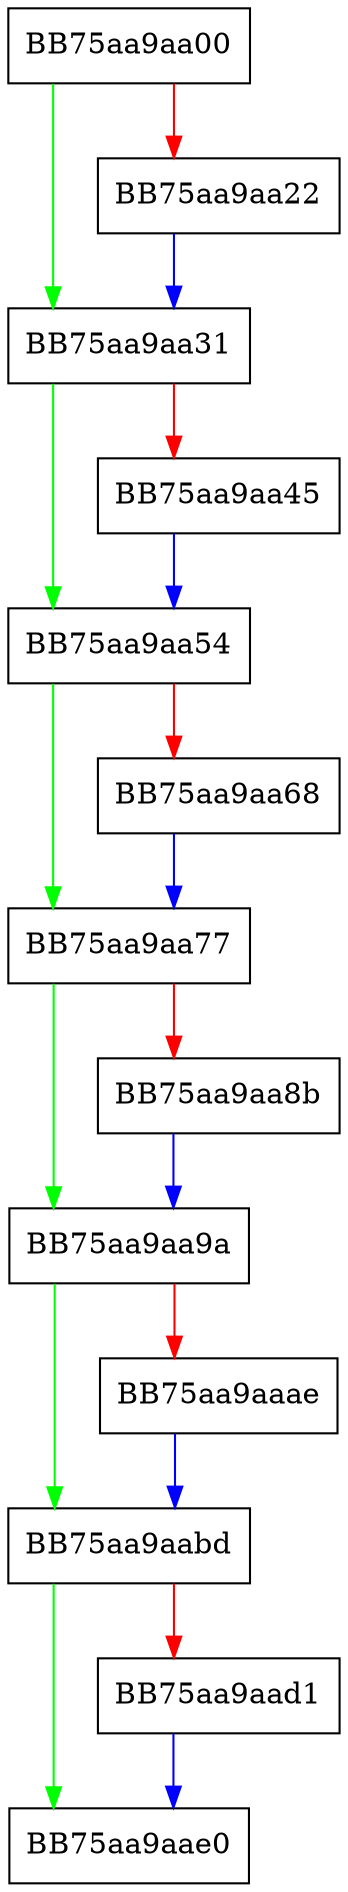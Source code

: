 digraph Rpf_Load_Complete {
  node [shape="box"];
  graph [splines=ortho];
  BB75aa9aa00 -> BB75aa9aa31 [color="green"];
  BB75aa9aa00 -> BB75aa9aa22 [color="red"];
  BB75aa9aa22 -> BB75aa9aa31 [color="blue"];
  BB75aa9aa31 -> BB75aa9aa54 [color="green"];
  BB75aa9aa31 -> BB75aa9aa45 [color="red"];
  BB75aa9aa45 -> BB75aa9aa54 [color="blue"];
  BB75aa9aa54 -> BB75aa9aa77 [color="green"];
  BB75aa9aa54 -> BB75aa9aa68 [color="red"];
  BB75aa9aa68 -> BB75aa9aa77 [color="blue"];
  BB75aa9aa77 -> BB75aa9aa9a [color="green"];
  BB75aa9aa77 -> BB75aa9aa8b [color="red"];
  BB75aa9aa8b -> BB75aa9aa9a [color="blue"];
  BB75aa9aa9a -> BB75aa9aabd [color="green"];
  BB75aa9aa9a -> BB75aa9aaae [color="red"];
  BB75aa9aaae -> BB75aa9aabd [color="blue"];
  BB75aa9aabd -> BB75aa9aae0 [color="green"];
  BB75aa9aabd -> BB75aa9aad1 [color="red"];
  BB75aa9aad1 -> BB75aa9aae0 [color="blue"];
}